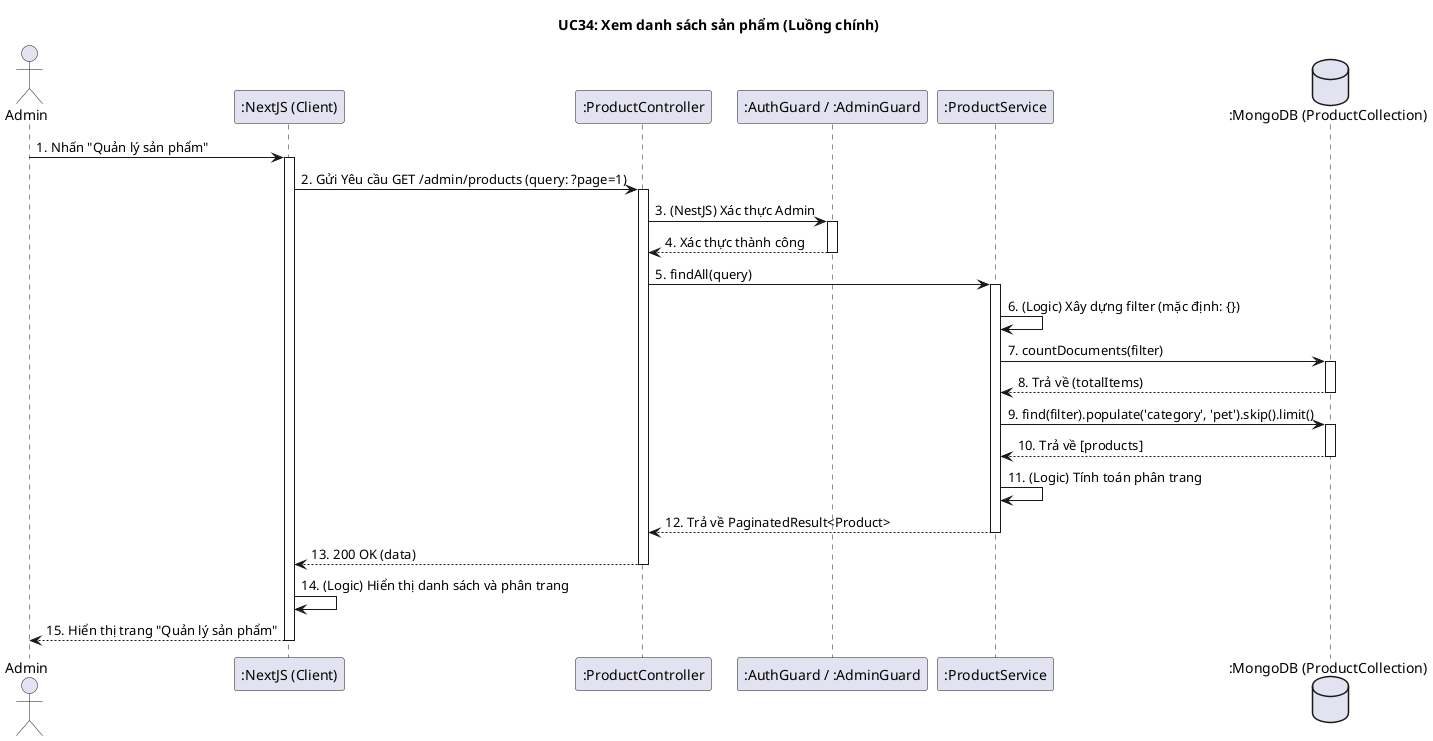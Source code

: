 @startuml
title UC34: Xem danh sách sản phẩm (Luồng chính)

actor Admin
participant ":NextJS (Client)" as Client
participant ":ProductController" as Controller
participant ":AuthGuard / :AdminGuard" as Guards
participant ":ProductService" as Service
database ":MongoDB (ProductCollection)" as DB

Admin -> Client: 1. Nhấn "Quản lý sản phẩm"
activate Client

Client -> Controller: 2. Gửi Yêu cầu GET /admin/products (query: ?page=1)
activate Controller

Controller -> Guards: 3. (NestJS) Xác thực Admin
activate Guards
Guards --> Controller: 4. Xác thực thành công
deactivate Guards

Controller -> Service: 5. findAll(query)
activate Service

Service -> Service: 6. (Logic) Xây dựng filter (mặc định: {})
Service -> DB: 7. countDocuments(filter)
activate DB
DB --> Service: 8. Trả về (totalItems)
deactivate DB

Service -> DB: 9. find(filter).populate('category', 'pet').skip().limit()
activate DB
DB --> Service: 10. Trả về [products]
deactivate DB

Service -> Service: 11. (Logic) Tính toán phân trang
Service --> Controller: 12. Trả về PaginatedResult<Product>
deactivate Service

Controller --> Client: 13. 200 OK (data)
deactivate Controller

Client -> Client: 14. (Logic) Hiển thị danh sách và phân trang
Client --> Admin: 15. Hiển thị trang "Quản lý sản phẩm"
deactivate Client

@enduml